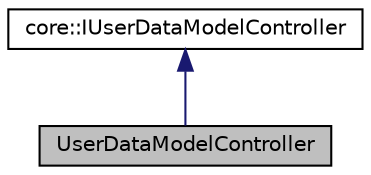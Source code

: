 digraph "UserDataModelController"
{
  edge [fontname="Helvetica",fontsize="10",labelfontname="Helvetica",labelfontsize="10"];
  node [fontname="Helvetica",fontsize="10",shape=record];
  Node1 [label="UserDataModelController",height=0.2,width=0.4,color="black", fillcolor="grey75", style="filled" fontcolor="black"];
  Node2 -> Node1 [dir="back",color="midnightblue",fontsize="10",style="solid",fontname="Helvetica"];
  Node2 [label="core::IUserDataModelController",height=0.2,width=0.4,color="black", fillcolor="white", style="filled",URL="$classcore_1_1_i_user_data_model_controller.html"];
}
